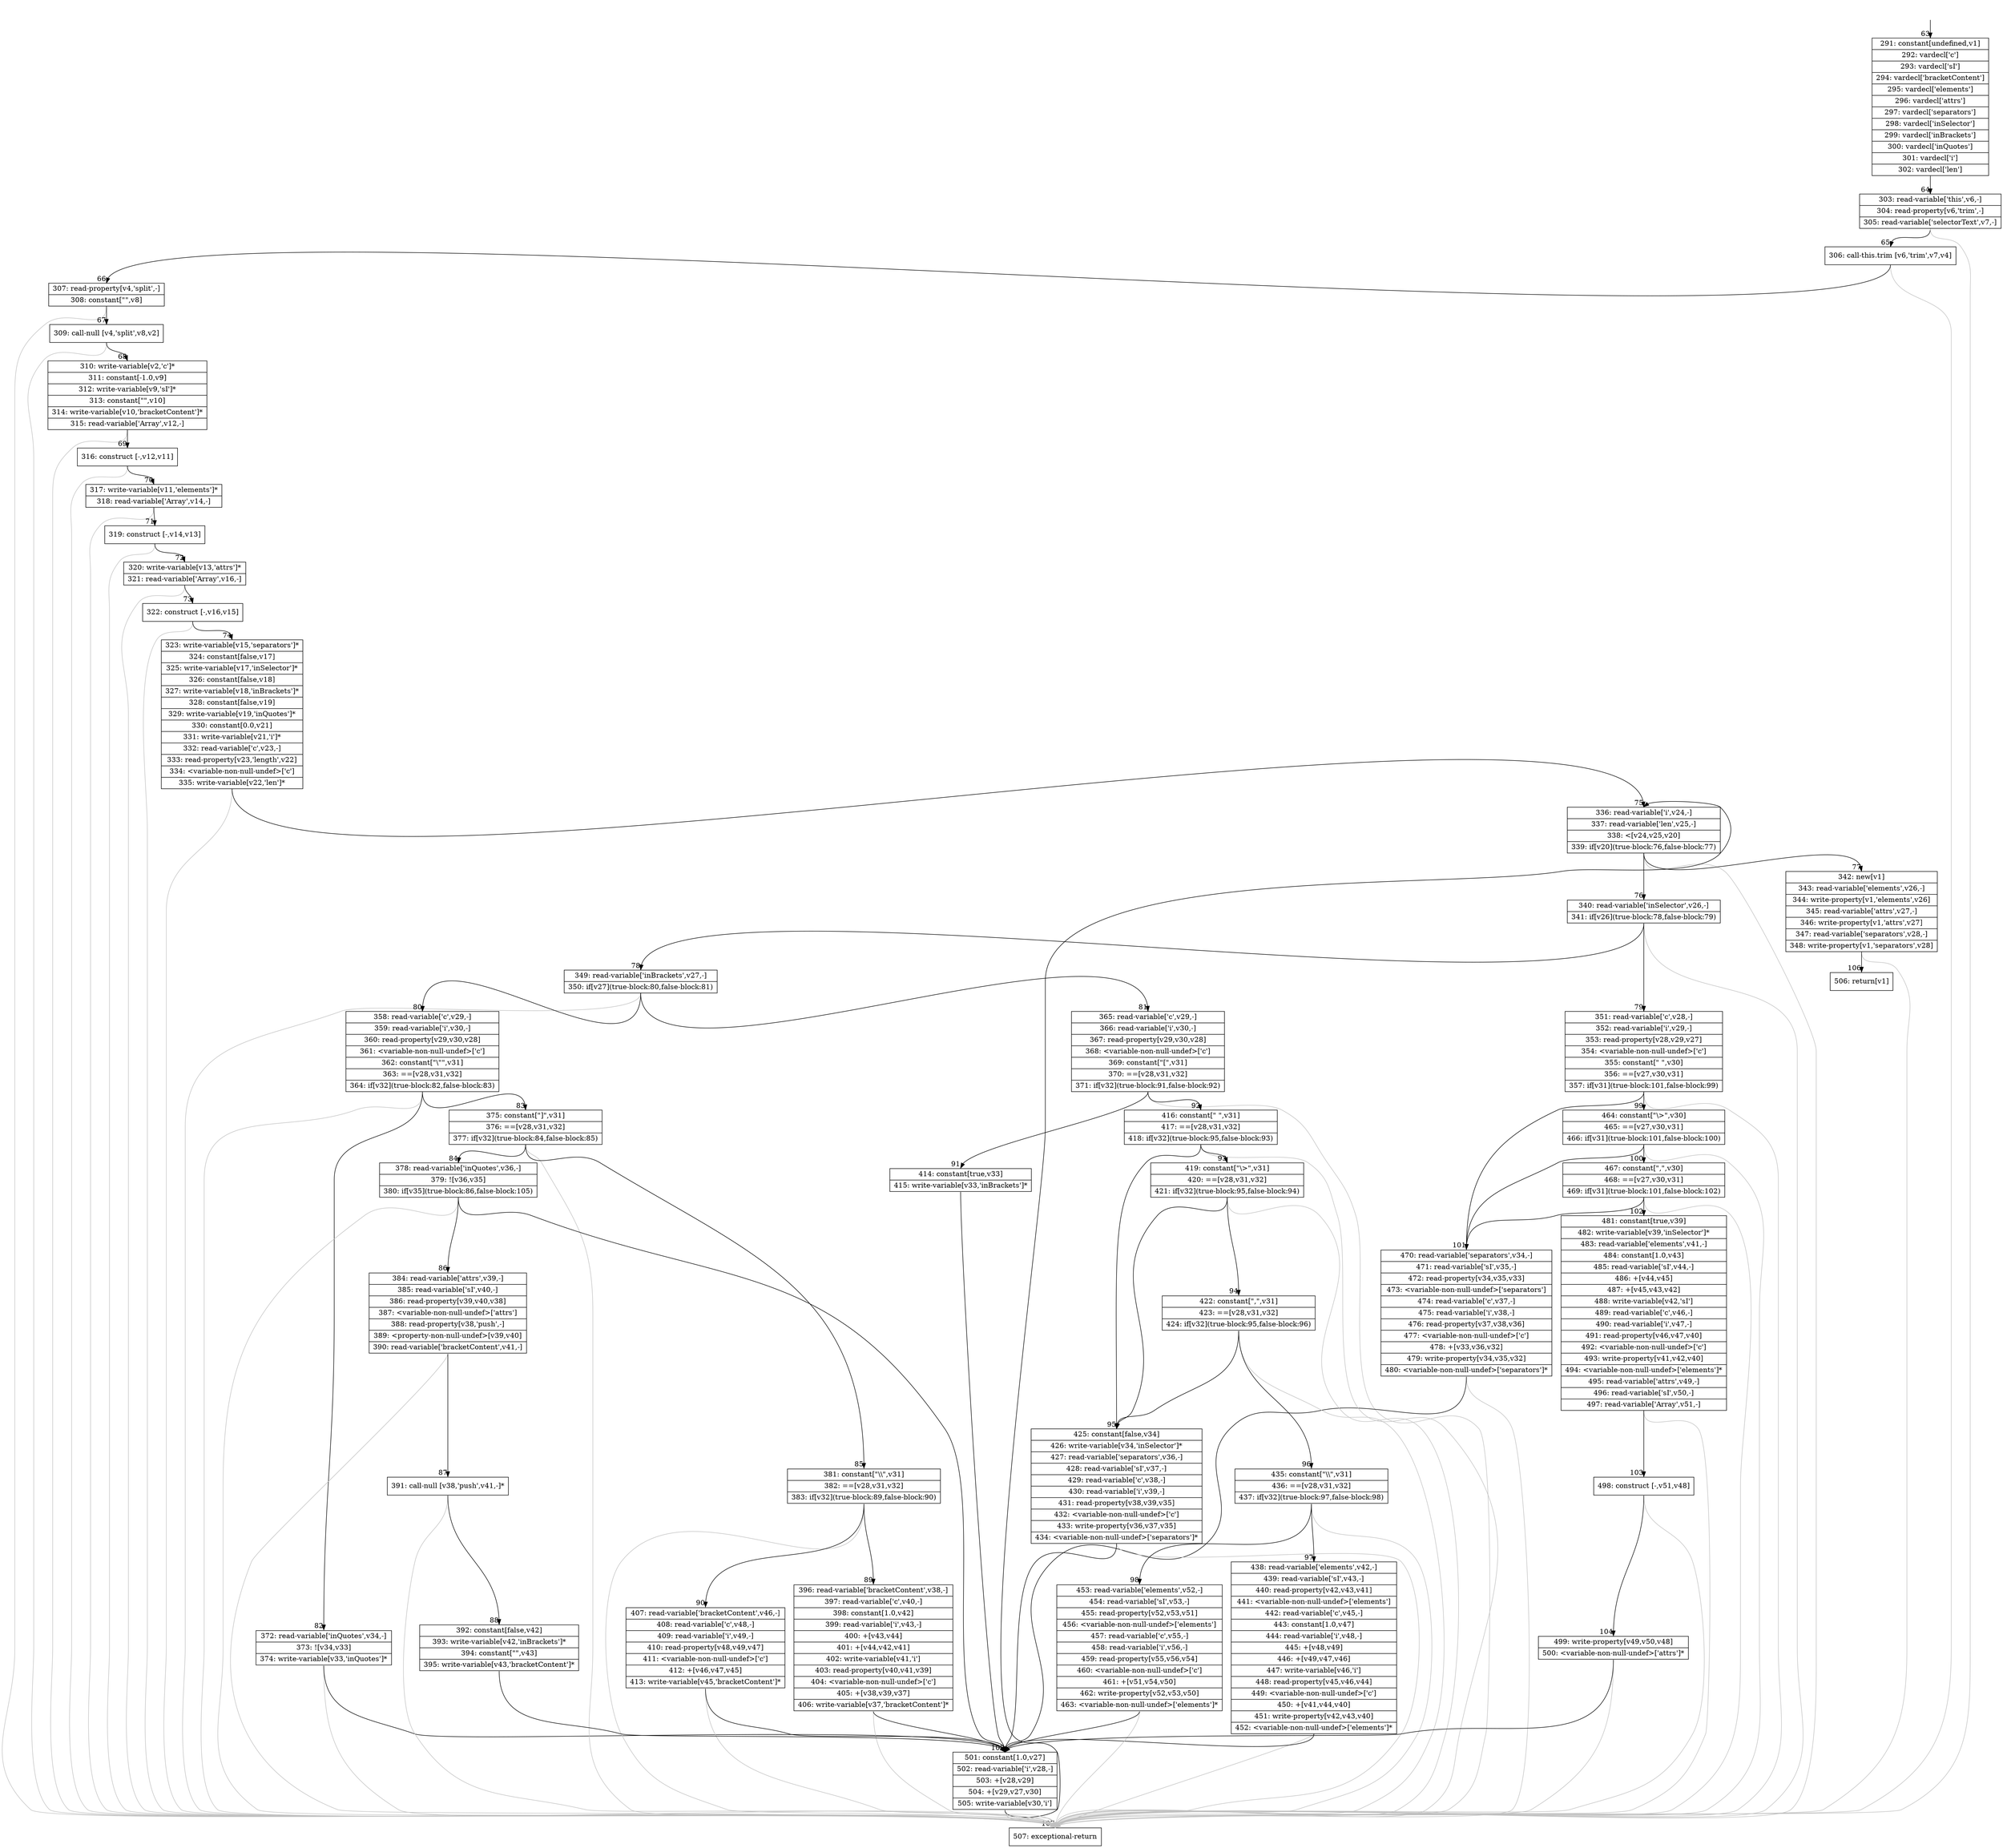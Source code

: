 digraph {
rankdir="TD"
BB_entry3[shape=none,label=""];
BB_entry3 -> BB63 [tailport=s, headport=n, headlabel="    63"]
BB63 [shape=record label="{291: constant[undefined,v1]|292: vardecl['c']|293: vardecl['sI']|294: vardecl['bracketContent']|295: vardecl['elements']|296: vardecl['attrs']|297: vardecl['separators']|298: vardecl['inSelector']|299: vardecl['inBrackets']|300: vardecl['inQuotes']|301: vardecl['i']|302: vardecl['len']}" ] 
BB63 -> BB64 [tailport=s, headport=n, headlabel="      64"]
BB64 [shape=record label="{303: read-variable['this',v6,-]|304: read-property[v6,'trim',-]|305: read-variable['selectorText',v7,-]}" ] 
BB64 -> BB65 [tailport=s, headport=n, headlabel="      65"]
BB64 -> BB107 [tailport=s, headport=n, color=gray, headlabel="      107"]
BB65 [shape=record label="{306: call-this.trim [v6,'trim',v7,v4]}" ] 
BB65 -> BB66 [tailport=s, headport=n, headlabel="      66"]
BB65 -> BB107 [tailport=s, headport=n, color=gray]
BB66 [shape=record label="{307: read-property[v4,'split',-]|308: constant[\"\",v8]}" ] 
BB66 -> BB67 [tailport=s, headport=n, headlabel="      67"]
BB66 -> BB107 [tailport=s, headport=n, color=gray]
BB67 [shape=record label="{309: call-null [v4,'split',v8,v2]}" ] 
BB67 -> BB68 [tailport=s, headport=n, headlabel="      68"]
BB67 -> BB107 [tailport=s, headport=n, color=gray]
BB68 [shape=record label="{310: write-variable[v2,'c']*|311: constant[-1.0,v9]|312: write-variable[v9,'sI']*|313: constant[\"\",v10]|314: write-variable[v10,'bracketContent']*|315: read-variable['Array',v12,-]}" ] 
BB68 -> BB69 [tailport=s, headport=n, headlabel="      69"]
BB68 -> BB107 [tailport=s, headport=n, color=gray]
BB69 [shape=record label="{316: construct [-,v12,v11]}" ] 
BB69 -> BB70 [tailport=s, headport=n, headlabel="      70"]
BB69 -> BB107 [tailport=s, headport=n, color=gray]
BB70 [shape=record label="{317: write-variable[v11,'elements']*|318: read-variable['Array',v14,-]}" ] 
BB70 -> BB71 [tailport=s, headport=n, headlabel="      71"]
BB70 -> BB107 [tailport=s, headport=n, color=gray]
BB71 [shape=record label="{319: construct [-,v14,v13]}" ] 
BB71 -> BB72 [tailport=s, headport=n, headlabel="      72"]
BB71 -> BB107 [tailport=s, headport=n, color=gray]
BB72 [shape=record label="{320: write-variable[v13,'attrs']*|321: read-variable['Array',v16,-]}" ] 
BB72 -> BB73 [tailport=s, headport=n, headlabel="      73"]
BB72 -> BB107 [tailport=s, headport=n, color=gray]
BB73 [shape=record label="{322: construct [-,v16,v15]}" ] 
BB73 -> BB74 [tailport=s, headport=n, headlabel="      74"]
BB73 -> BB107 [tailport=s, headport=n, color=gray]
BB74 [shape=record label="{323: write-variable[v15,'separators']*|324: constant[false,v17]|325: write-variable[v17,'inSelector']*|326: constant[false,v18]|327: write-variable[v18,'inBrackets']*|328: constant[false,v19]|329: write-variable[v19,'inQuotes']*|330: constant[0.0,v21]|331: write-variable[v21,'i']*|332: read-variable['c',v23,-]|333: read-property[v23,'length',v22]|334: \<variable-non-null-undef\>['c']|335: write-variable[v22,'len']*}" ] 
BB74 -> BB75 [tailport=s, headport=n, headlabel="      75"]
BB74 -> BB107 [tailport=s, headport=n, color=gray]
BB75 [shape=record label="{336: read-variable['i',v24,-]|337: read-variable['len',v25,-]|338: \<[v24,v25,v20]|339: if[v20](true-block:76,false-block:77)}" ] 
BB75 -> BB76 [tailport=s, headport=n, headlabel="      76"]
BB75 -> BB77 [tailport=s, headport=n, headlabel="      77"]
BB75 -> BB107 [tailport=s, headport=n, color=gray]
BB76 [shape=record label="{340: read-variable['inSelector',v26,-]|341: if[v26](true-block:78,false-block:79)}" ] 
BB76 -> BB78 [tailport=s, headport=n, headlabel="      78"]
BB76 -> BB79 [tailport=s, headport=n, headlabel="      79"]
BB76 -> BB107 [tailport=s, headport=n, color=gray]
BB77 [shape=record label="{342: new[v1]|343: read-variable['elements',v26,-]|344: write-property[v1,'elements',v26]|345: read-variable['attrs',v27,-]|346: write-property[v1,'attrs',v27]|347: read-variable['separators',v28,-]|348: write-property[v1,'separators',v28]}" ] 
BB77 -> BB106 [tailport=s, headport=n, headlabel="      106"]
BB77 -> BB107 [tailport=s, headport=n, color=gray]
BB78 [shape=record label="{349: read-variable['inBrackets',v27,-]|350: if[v27](true-block:80,false-block:81)}" ] 
BB78 -> BB80 [tailport=s, headport=n, headlabel="      80"]
BB78 -> BB81 [tailport=s, headport=n, headlabel="      81"]
BB78 -> BB107 [tailport=s, headport=n, color=gray]
BB79 [shape=record label="{351: read-variable['c',v28,-]|352: read-variable['i',v29,-]|353: read-property[v28,v29,v27]|354: \<variable-non-null-undef\>['c']|355: constant[\" \",v30]|356: ==[v27,v30,v31]|357: if[v31](true-block:101,false-block:99)}" ] 
BB79 -> BB101 [tailport=s, headport=n, headlabel="      101"]
BB79 -> BB99 [tailport=s, headport=n, headlabel="      99"]
BB79 -> BB107 [tailport=s, headport=n, color=gray]
BB80 [shape=record label="{358: read-variable['c',v29,-]|359: read-variable['i',v30,-]|360: read-property[v29,v30,v28]|361: \<variable-non-null-undef\>['c']|362: constant[\"\\\"\",v31]|363: ==[v28,v31,v32]|364: if[v32](true-block:82,false-block:83)}" ] 
BB80 -> BB82 [tailport=s, headport=n, headlabel="      82"]
BB80 -> BB83 [tailport=s, headport=n, headlabel="      83"]
BB80 -> BB107 [tailport=s, headport=n, color=gray]
BB81 [shape=record label="{365: read-variable['c',v29,-]|366: read-variable['i',v30,-]|367: read-property[v29,v30,v28]|368: \<variable-non-null-undef\>['c']|369: constant[\"[\",v31]|370: ==[v28,v31,v32]|371: if[v32](true-block:91,false-block:92)}" ] 
BB81 -> BB91 [tailport=s, headport=n, headlabel="      91"]
BB81 -> BB92 [tailport=s, headport=n, headlabel="      92"]
BB81 -> BB107 [tailport=s, headport=n, color=gray]
BB82 [shape=record label="{372: read-variable['inQuotes',v34,-]|373: ![v34,v33]|374: write-variable[v33,'inQuotes']*}" ] 
BB82 -> BB105 [tailport=s, headport=n, headlabel="      105"]
BB82 -> BB107 [tailport=s, headport=n, color=gray]
BB83 [shape=record label="{375: constant[\"]\",v31]|376: ==[v28,v31,v32]|377: if[v32](true-block:84,false-block:85)}" ] 
BB83 -> BB84 [tailport=s, headport=n, headlabel="      84"]
BB83 -> BB85 [tailport=s, headport=n, headlabel="      85"]
BB83 -> BB107 [tailport=s, headport=n, color=gray]
BB84 [shape=record label="{378: read-variable['inQuotes',v36,-]|379: ![v36,v35]|380: if[v35](true-block:86,false-block:105)}" ] 
BB84 -> BB86 [tailport=s, headport=n, headlabel="      86"]
BB84 -> BB105 [tailport=s, headport=n]
BB84 -> BB107 [tailport=s, headport=n, color=gray]
BB85 [shape=record label="{381: constant[\"\\\\\",v31]|382: ==[v28,v31,v32]|383: if[v32](true-block:89,false-block:90)}" ] 
BB85 -> BB89 [tailport=s, headport=n, headlabel="      89"]
BB85 -> BB90 [tailport=s, headport=n, headlabel="      90"]
BB85 -> BB107 [tailport=s, headport=n, color=gray]
BB86 [shape=record label="{384: read-variable['attrs',v39,-]|385: read-variable['sI',v40,-]|386: read-property[v39,v40,v38]|387: \<variable-non-null-undef\>['attrs']|388: read-property[v38,'push',-]|389: \<property-non-null-undef\>[v39,v40]|390: read-variable['bracketContent',v41,-]}" ] 
BB86 -> BB87 [tailport=s, headport=n, headlabel="      87"]
BB86 -> BB107 [tailport=s, headport=n, color=gray]
BB87 [shape=record label="{391: call-null [v38,'push',v41,-]*}" ] 
BB87 -> BB88 [tailport=s, headport=n, headlabel="      88"]
BB87 -> BB107 [tailport=s, headport=n, color=gray]
BB88 [shape=record label="{392: constant[false,v42]|393: write-variable[v42,'inBrackets']*|394: constant[\"\",v43]|395: write-variable[v43,'bracketContent']*}" ] 
BB88 -> BB105 [tailport=s, headport=n]
BB89 [shape=record label="{396: read-variable['bracketContent',v38,-]|397: read-variable['c',v40,-]|398: constant[1.0,v42]|399: read-variable['i',v43,-]|400: +[v43,v44]|401: +[v44,v42,v41]|402: write-variable[v41,'i']|403: read-property[v40,v41,v39]|404: \<variable-non-null-undef\>['c']|405: +[v38,v39,v37]|406: write-variable[v37,'bracketContent']*}" ] 
BB89 -> BB105 [tailport=s, headport=n]
BB89 -> BB107 [tailport=s, headport=n, color=gray]
BB90 [shape=record label="{407: read-variable['bracketContent',v46,-]|408: read-variable['c',v48,-]|409: read-variable['i',v49,-]|410: read-property[v48,v49,v47]|411: \<variable-non-null-undef\>['c']|412: +[v46,v47,v45]|413: write-variable[v45,'bracketContent']*}" ] 
BB90 -> BB105 [tailport=s, headport=n]
BB90 -> BB107 [tailport=s, headport=n, color=gray]
BB91 [shape=record label="{414: constant[true,v33]|415: write-variable[v33,'inBrackets']*}" ] 
BB91 -> BB105 [tailport=s, headport=n]
BB92 [shape=record label="{416: constant[\" \",v31]|417: ==[v28,v31,v32]|418: if[v32](true-block:95,false-block:93)}" ] 
BB92 -> BB95 [tailport=s, headport=n, headlabel="      95"]
BB92 -> BB93 [tailport=s, headport=n, headlabel="      93"]
BB92 -> BB107 [tailport=s, headport=n, color=gray]
BB93 [shape=record label="{419: constant[\"\\\>\",v31]|420: ==[v28,v31,v32]|421: if[v32](true-block:95,false-block:94)}" ] 
BB93 -> BB95 [tailport=s, headport=n]
BB93 -> BB94 [tailport=s, headport=n, headlabel="      94"]
BB93 -> BB107 [tailport=s, headport=n, color=gray]
BB94 [shape=record label="{422: constant[\",\",v31]|423: ==[v28,v31,v32]|424: if[v32](true-block:95,false-block:96)}" ] 
BB94 -> BB95 [tailport=s, headport=n]
BB94 -> BB96 [tailport=s, headport=n, headlabel="      96"]
BB94 -> BB107 [tailport=s, headport=n, color=gray]
BB95 [shape=record label="{425: constant[false,v34]|426: write-variable[v34,'inSelector']*|427: read-variable['separators',v36,-]|428: read-variable['sI',v37,-]|429: read-variable['c',v38,-]|430: read-variable['i',v39,-]|431: read-property[v38,v39,v35]|432: \<variable-non-null-undef\>['c']|433: write-property[v36,v37,v35]|434: \<variable-non-null-undef\>['separators']*}" ] 
BB95 -> BB105 [tailport=s, headport=n]
BB95 -> BB107 [tailport=s, headport=n, color=gray]
BB96 [shape=record label="{435: constant[\"\\\\\",v31]|436: ==[v28,v31,v32]|437: if[v32](true-block:97,false-block:98)}" ] 
BB96 -> BB97 [tailport=s, headport=n, headlabel="      97"]
BB96 -> BB98 [tailport=s, headport=n, headlabel="      98"]
BB96 -> BB107 [tailport=s, headport=n, color=gray]
BB97 [shape=record label="{438: read-variable['elements',v42,-]|439: read-variable['sI',v43,-]|440: read-property[v42,v43,v41]|441: \<variable-non-null-undef\>['elements']|442: read-variable['c',v45,-]|443: constant[1.0,v47]|444: read-variable['i',v48,-]|445: +[v48,v49]|446: +[v49,v47,v46]|447: write-variable[v46,'i']|448: read-property[v45,v46,v44]|449: \<variable-non-null-undef\>['c']|450: +[v41,v44,v40]|451: write-property[v42,v43,v40]|452: \<variable-non-null-undef\>['elements']*}" ] 
BB97 -> BB105 [tailport=s, headport=n]
BB97 -> BB107 [tailport=s, headport=n, color=gray]
BB98 [shape=record label="{453: read-variable['elements',v52,-]|454: read-variable['sI',v53,-]|455: read-property[v52,v53,v51]|456: \<variable-non-null-undef\>['elements']|457: read-variable['c',v55,-]|458: read-variable['i',v56,-]|459: read-property[v55,v56,v54]|460: \<variable-non-null-undef\>['c']|461: +[v51,v54,v50]|462: write-property[v52,v53,v50]|463: \<variable-non-null-undef\>['elements']*}" ] 
BB98 -> BB105 [tailport=s, headport=n]
BB98 -> BB107 [tailport=s, headport=n, color=gray]
BB99 [shape=record label="{464: constant[\"\\\>\",v30]|465: ==[v27,v30,v31]|466: if[v31](true-block:101,false-block:100)}" ] 
BB99 -> BB101 [tailport=s, headport=n]
BB99 -> BB100 [tailport=s, headport=n, headlabel="      100"]
BB99 -> BB107 [tailport=s, headport=n, color=gray]
BB100 [shape=record label="{467: constant[\",\",v30]|468: ==[v27,v30,v31]|469: if[v31](true-block:101,false-block:102)}" ] 
BB100 -> BB101 [tailport=s, headport=n]
BB100 -> BB102 [tailport=s, headport=n, headlabel="      102"]
BB100 -> BB107 [tailport=s, headport=n, color=gray]
BB101 [shape=record label="{470: read-variable['separators',v34,-]|471: read-variable['sI',v35,-]|472: read-property[v34,v35,v33]|473: \<variable-non-null-undef\>['separators']|474: read-variable['c',v37,-]|475: read-variable['i',v38,-]|476: read-property[v37,v38,v36]|477: \<variable-non-null-undef\>['c']|478: +[v33,v36,v32]|479: write-property[v34,v35,v32]|480: \<variable-non-null-undef\>['separators']*}" ] 
BB101 -> BB105 [tailport=s, headport=n]
BB101 -> BB107 [tailport=s, headport=n, color=gray]
BB102 [shape=record label="{481: constant[true,v39]|482: write-variable[v39,'inSelector']*|483: read-variable['elements',v41,-]|484: constant[1.0,v43]|485: read-variable['sI',v44,-]|486: +[v44,v45]|487: +[v45,v43,v42]|488: write-variable[v42,'sI']|489: read-variable['c',v46,-]|490: read-variable['i',v47,-]|491: read-property[v46,v47,v40]|492: \<variable-non-null-undef\>['c']|493: write-property[v41,v42,v40]|494: \<variable-non-null-undef\>['elements']*|495: read-variable['attrs',v49,-]|496: read-variable['sI',v50,-]|497: read-variable['Array',v51,-]}" ] 
BB102 -> BB103 [tailport=s, headport=n, headlabel="      103"]
BB102 -> BB107 [tailport=s, headport=n, color=gray]
BB103 [shape=record label="{498: construct [-,v51,v48]}" ] 
BB103 -> BB104 [tailport=s, headport=n, headlabel="      104"]
BB103 -> BB107 [tailport=s, headport=n, color=gray]
BB104 [shape=record label="{499: write-property[v49,v50,v48]|500: \<variable-non-null-undef\>['attrs']*}" ] 
BB104 -> BB105 [tailport=s, headport=n]
BB104 -> BB107 [tailport=s, headport=n, color=gray]
BB105 [shape=record label="{501: constant[1.0,v27]|502: read-variable['i',v28,-]|503: +[v28,v29]|504: +[v29,v27,v30]|505: write-variable[v30,'i']}" ] 
BB105 -> BB75 [tailport=s, headport=n]
BB105 -> BB107 [tailport=s, headport=n, color=gray]
BB106 [shape=record label="{506: return[v1]}" ] 
BB107 [shape=record label="{507: exceptional-return}" ] 
//#$~ 105
}
